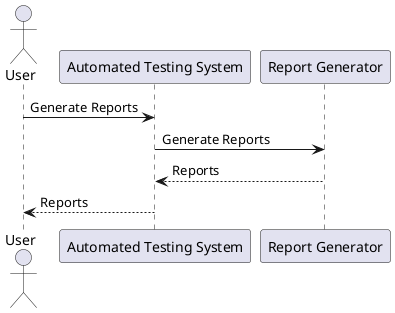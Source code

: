 @startuml
actor User
participant "Automated Testing System" as TestingSystem
participant "Report Generator" as Generator

User -> TestingSystem: Generate Reports
TestingSystem -> Generator: Generate Reports
Generator --> TestingSystem: Reports
TestingSystem --> User: Reports
@enduml
